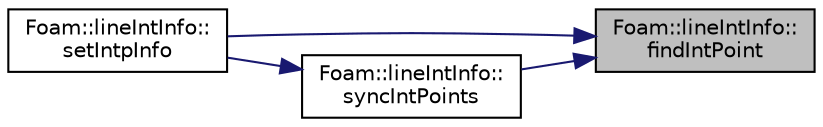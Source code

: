 digraph "Foam::lineIntInfo::findIntPoint"
{
 // LATEX_PDF_SIZE
  edge [fontname="Helvetica",fontsize="10",labelfontname="Helvetica",labelfontsize="10"];
  node [fontname="Helvetica",fontsize="10",shape=record];
  rankdir="RL";
  Node1 [label="Foam::lineIntInfo::\lfindIntPoint",height=0.2,width=0.4,color="black", fillcolor="grey75", style="filled", fontcolor="black",tooltip=" "];
  Node1 -> Node2 [dir="back",color="midnightblue",fontsize="10",style="solid",fontname="Helvetica"];
  Node2 [label="Foam::lineIntInfo::\lsetIntpInfo",height=0.2,width=0.4,color="black", fillcolor="white", style="filled",URL="$classFoam_1_1lineIntInfo.html#a64df514eb61f65de409b7727463831e6",tooltip=" "];
  Node1 -> Node3 [dir="back",color="midnightblue",fontsize="10",style="solid",fontname="Helvetica"];
  Node3 [label="Foam::lineIntInfo::\lsyncIntPoints",height=0.2,width=0.4,color="black", fillcolor="white", style="filled",URL="$classFoam_1_1lineIntInfo.html#a1e3c0f29b900168c9fd4f4cb8cb53ffa",tooltip=" "];
  Node3 -> Node2 [dir="back",color="midnightblue",fontsize="10",style="solid",fontname="Helvetica"];
}

